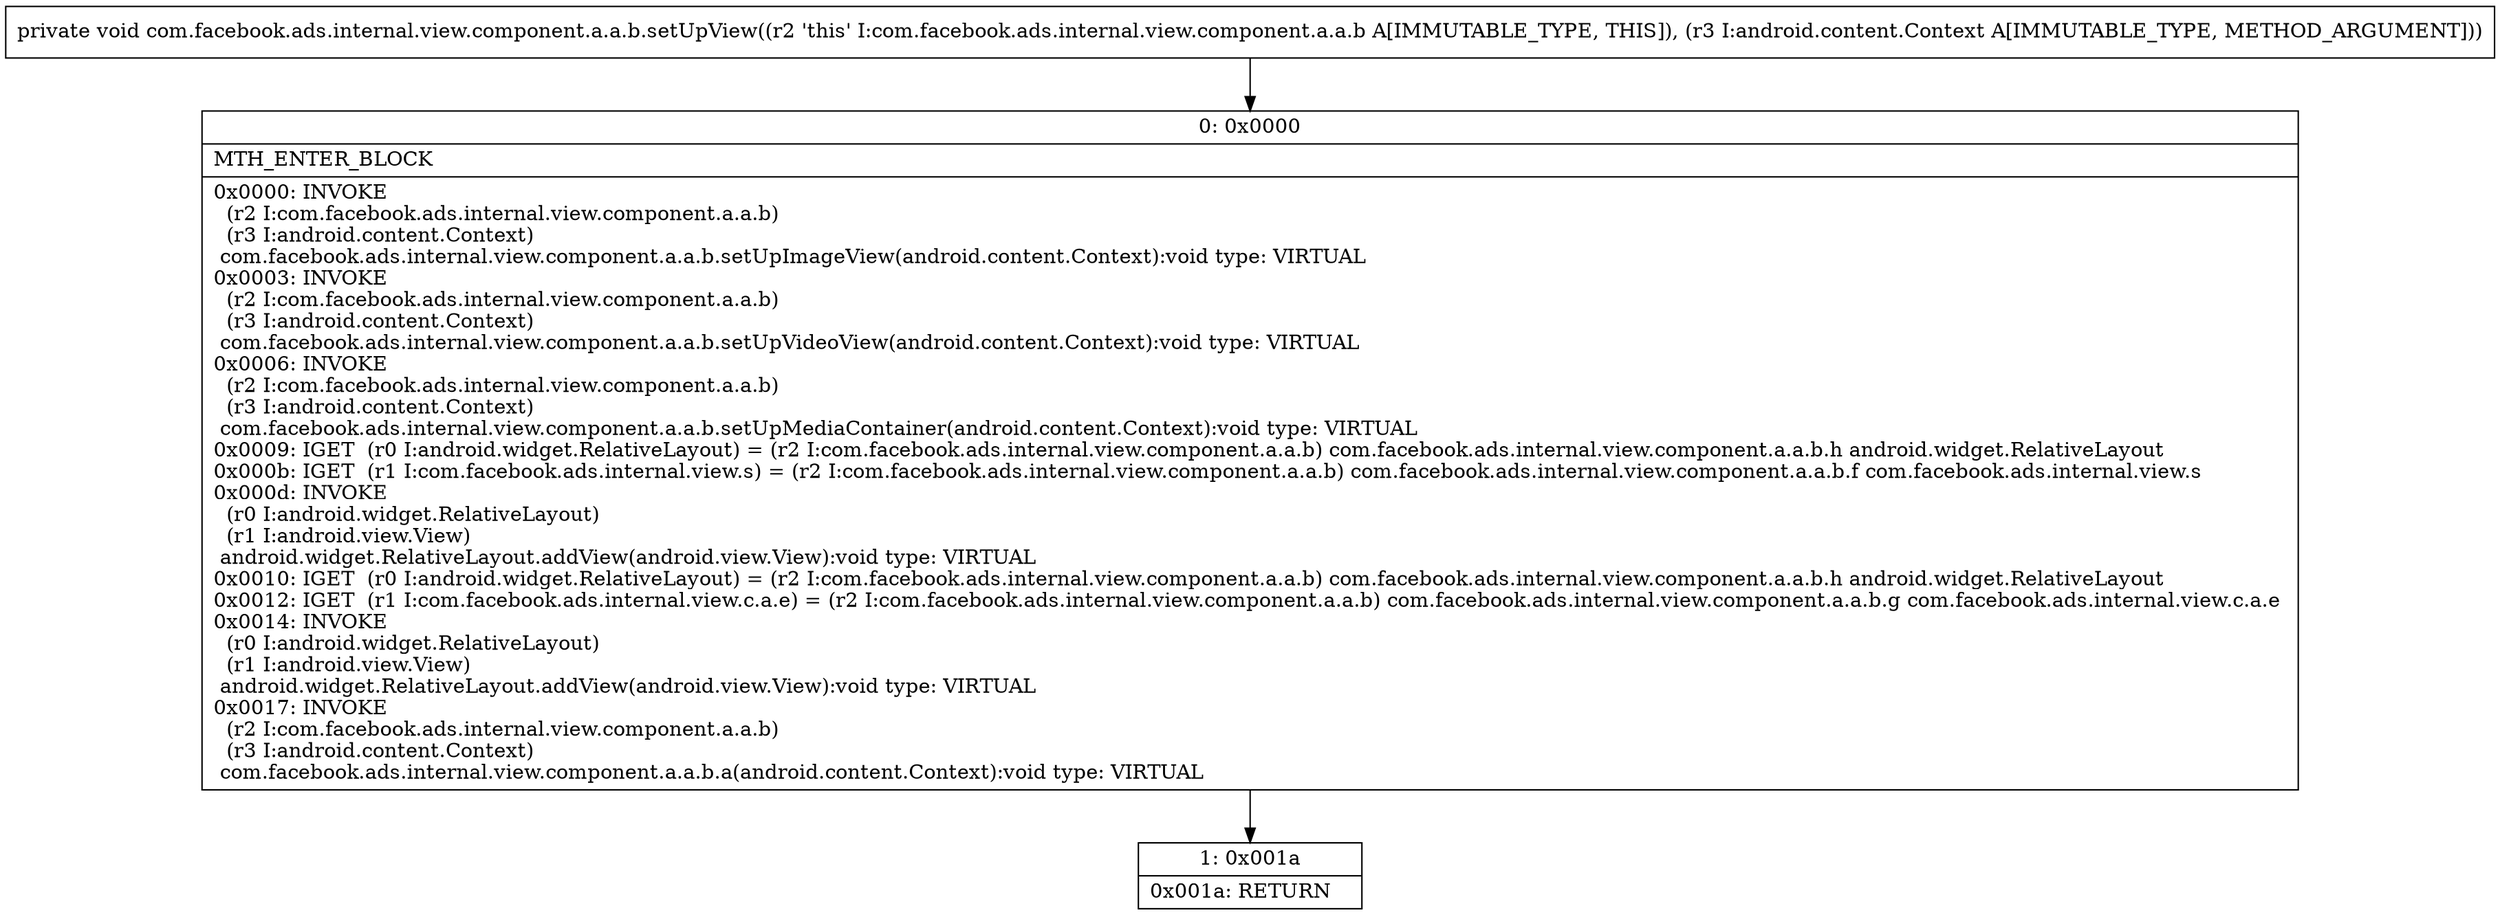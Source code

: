 digraph "CFG forcom.facebook.ads.internal.view.component.a.a.b.setUpView(Landroid\/content\/Context;)V" {
Node_0 [shape=record,label="{0\:\ 0x0000|MTH_ENTER_BLOCK\l|0x0000: INVOKE  \l  (r2 I:com.facebook.ads.internal.view.component.a.a.b)\l  (r3 I:android.content.Context)\l com.facebook.ads.internal.view.component.a.a.b.setUpImageView(android.content.Context):void type: VIRTUAL \l0x0003: INVOKE  \l  (r2 I:com.facebook.ads.internal.view.component.a.a.b)\l  (r3 I:android.content.Context)\l com.facebook.ads.internal.view.component.a.a.b.setUpVideoView(android.content.Context):void type: VIRTUAL \l0x0006: INVOKE  \l  (r2 I:com.facebook.ads.internal.view.component.a.a.b)\l  (r3 I:android.content.Context)\l com.facebook.ads.internal.view.component.a.a.b.setUpMediaContainer(android.content.Context):void type: VIRTUAL \l0x0009: IGET  (r0 I:android.widget.RelativeLayout) = (r2 I:com.facebook.ads.internal.view.component.a.a.b) com.facebook.ads.internal.view.component.a.a.b.h android.widget.RelativeLayout \l0x000b: IGET  (r1 I:com.facebook.ads.internal.view.s) = (r2 I:com.facebook.ads.internal.view.component.a.a.b) com.facebook.ads.internal.view.component.a.a.b.f com.facebook.ads.internal.view.s \l0x000d: INVOKE  \l  (r0 I:android.widget.RelativeLayout)\l  (r1 I:android.view.View)\l android.widget.RelativeLayout.addView(android.view.View):void type: VIRTUAL \l0x0010: IGET  (r0 I:android.widget.RelativeLayout) = (r2 I:com.facebook.ads.internal.view.component.a.a.b) com.facebook.ads.internal.view.component.a.a.b.h android.widget.RelativeLayout \l0x0012: IGET  (r1 I:com.facebook.ads.internal.view.c.a.e) = (r2 I:com.facebook.ads.internal.view.component.a.a.b) com.facebook.ads.internal.view.component.a.a.b.g com.facebook.ads.internal.view.c.a.e \l0x0014: INVOKE  \l  (r0 I:android.widget.RelativeLayout)\l  (r1 I:android.view.View)\l android.widget.RelativeLayout.addView(android.view.View):void type: VIRTUAL \l0x0017: INVOKE  \l  (r2 I:com.facebook.ads.internal.view.component.a.a.b)\l  (r3 I:android.content.Context)\l com.facebook.ads.internal.view.component.a.a.b.a(android.content.Context):void type: VIRTUAL \l}"];
Node_1 [shape=record,label="{1\:\ 0x001a|0x001a: RETURN   \l}"];
MethodNode[shape=record,label="{private void com.facebook.ads.internal.view.component.a.a.b.setUpView((r2 'this' I:com.facebook.ads.internal.view.component.a.a.b A[IMMUTABLE_TYPE, THIS]), (r3 I:android.content.Context A[IMMUTABLE_TYPE, METHOD_ARGUMENT])) }"];
MethodNode -> Node_0;
Node_0 -> Node_1;
}

